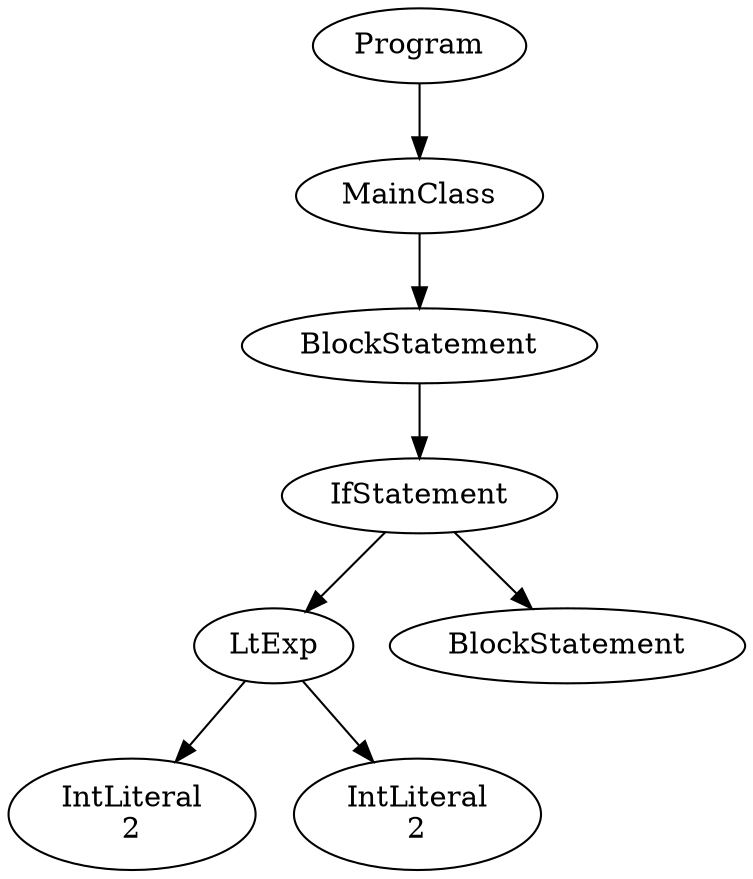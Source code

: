 digraph ASTGraph {
0 [ label="Program" ];
1 [ label="MainClass" ];
0 -> 1
2 [ label="BlockStatement" ];
1 -> 2
3 [ label="IfStatement" ];
2 -> 3
4 [ label="LtExp" ];
3 -> 4
5 [ label="IntLiteral\n2" ];
4 -> 5
6 [ label="IntLiteral\n2" ];
4 -> 6
7 [ label="BlockStatement" ];
3 -> 7
}
